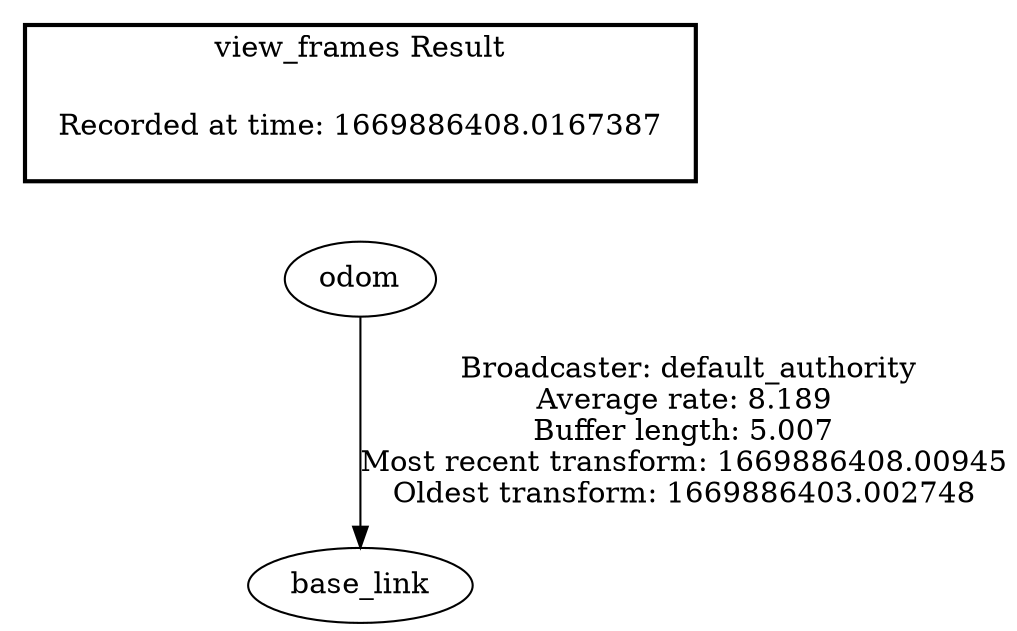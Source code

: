 digraph G {
"odom" -> "base_link"[label=" Broadcaster: default_authority\nAverage rate: 8.189\nBuffer length: 5.007\nMost recent transform: 1669886408.00945\nOldest transform: 1669886403.002748\n"];
edge [style=invis];
 subgraph cluster_legend { style=bold; color=black; label ="view_frames Result";
"Recorded at time: 1669886408.0167387"[ shape=plaintext ] ;
}->"odom";
}